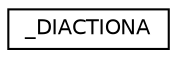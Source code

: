 digraph "Graphical Class Hierarchy"
{
 // LATEX_PDF_SIZE
  edge [fontname="Helvetica",fontsize="10",labelfontname="Helvetica",labelfontsize="10"];
  node [fontname="Helvetica",fontsize="10",shape=record];
  rankdir="LR";
  Node0 [label="_DIACTIONA",height=0.2,width=0.4,color="black", fillcolor="white", style="filled",URL="$struct__DIACTIONA.html",tooltip=" "];
}
